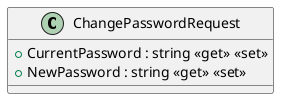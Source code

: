 @startuml
class ChangePasswordRequest {
    + CurrentPassword : string <<get>> <<set>>
    + NewPassword : string <<get>> <<set>>
}
@enduml
